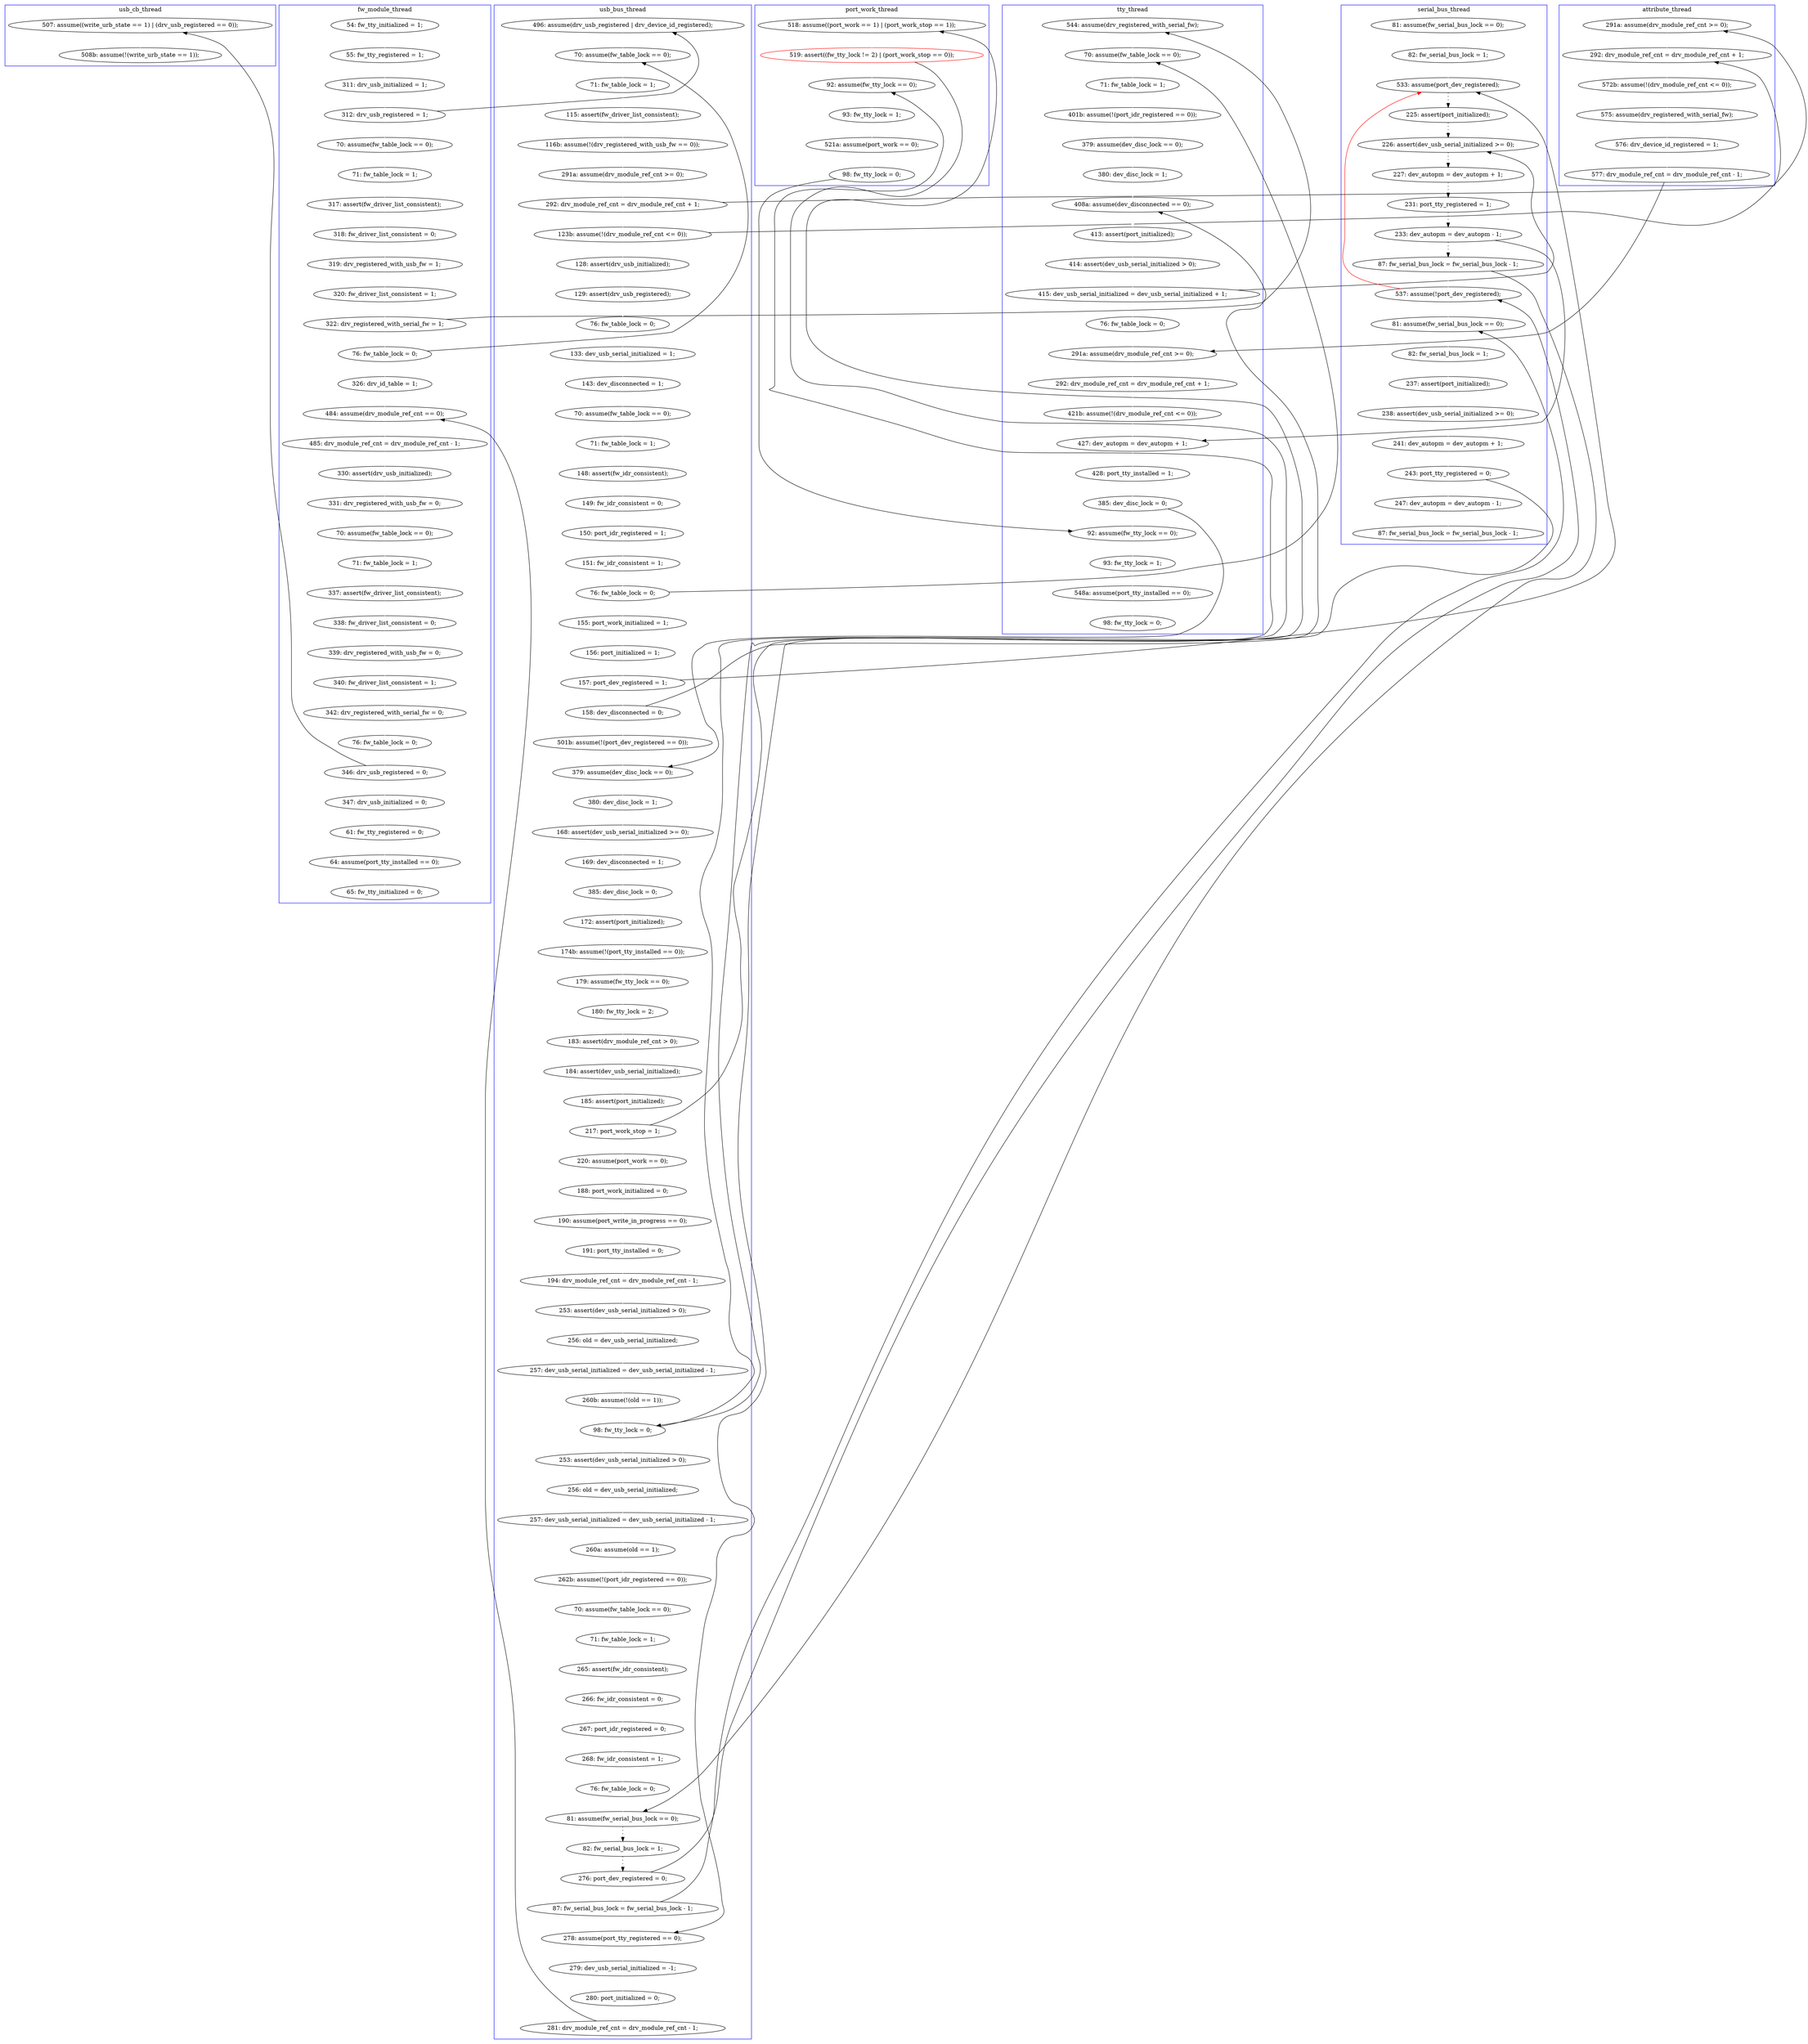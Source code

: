 digraph Counterexample {
	165 -> 167 [color = black, style = solid, constraint = false]
	76 -> 110 [color = black, style = solid, constraint = false]
	99 -> 100 [color = white, style = solid]
	296 -> 297 [color = black, style = solid, constraint = false]
	141 -> 156 [color = black, style = solid, constraint = false]
	131 -> 132 [color = black, style = solid, constraint = false]
	304 -> 308 [color = white, style = solid]
	76 -> 77 [color = white, style = solid]
	220 -> 232 [color = white, style = solid]
	122 -> 132 [color = white, style = solid]
	231 -> 242 [color = white, style = solid]
	303 -> 304 [color = white, style = solid]
	53 -> 55 [color = white, style = solid]
	115 -> 117 [color = white, style = solid]
	345 -> 346 [color = white, style = solid]
	354 -> 356 [color = white, style = solid]
	265 -> 266 [color = white, style = solid]
	194 -> 254 [color = white, style = solid]
	165 -> 171 [color = white, style = solid]
	228 -> 229 [color = white, style = solid]
	216 -> 217 [color = white, style = solid]
	61 -> 159 [color = white, style = solid]
	333 -> 334 [color = white, style = solid]
	269 -> 271 [color = white, style = solid]
	309 -> 310 [color = white, style = solid]
	222 -> 223 [color = white, style = solid]
	164 -> 167 [color = black, style = dotted]
	117 -> 177 [color = black, style = solid, constraint = false]
	167 -> 168 [color = black, style = dotted]
	61 -> 63 [color = black, style = solid, constraint = false]
	118 -> 121 [color = white, style = solid]
	44 -> 48 [color = white, style = solid]
	208 -> 209 [color = white, style = solid]
	337 -> 338 [color = white, style = solid]
	113 -> 114 [color = white, style = solid]
	137 -> 139 [color = white, style = solid]
	274 -> 275 [color = white, style = solid]
	72 -> 73 [color = white, style = solid]
	140 -> 142 [color = black, style = solid, constraint = false]
	301 -> 303 [color = black, style = solid, constraint = false]
	346 -> 347 [color = white, style = solid]
	49 -> 51 [color = white, style = solid]
	267 -> 269 [color = white, style = solid]
	73 -> 76 [color = white, style = solid]
	350 -> 353 [color = white, style = solid]
	301 -> 321 [color = white, style = solid]
	250 -> 253 [color = white, style = solid]
	171 -> 177 [color = white, style = solid]
	52 -> 53 [color = white, style = solid]
	209 -> 210 [color = white, style = solid]
	159 -> 329 [color = white, style = solid]
	142 -> 164 [color = black, style = dotted]
	177 -> 178 [color = white, style = solid]
	254 -> 255 [color = white, style = solid]
	200 -> 292 [color = black, style = solid, constraint = false]
	57 -> 122 [color = black, style = solid, constraint = false]
	308 -> 309 [color = white, style = solid]
	253 -> 254 [color = black, style = solid, constraint = false]
	196 -> 199 [color = white, style = solid]
	121 -> 123 [color = white, style = solid]
	55 -> 57 [color = white, style = solid]
	211 -> 212 [color = white, style = solid]
	51 -> 52 [color = white, style = solid]
	212 -> 213 [color = white, style = solid]
	353 -> 354 [color = black, style = solid, constraint = false]
	291 -> 328 [color = white, style = solid]
	277 -> 278 [color = white, style = solid]
	47 -> 63 [color = white, style = solid]
	140 -> 141 [color = white, style = solid]
	149 -> 150 [color = white, style = solid]
	246 -> 247 [color = white, style = solid]
	123 -> 131 [color = white, style = solid]
	182 -> 189 [color = white, style = solid]
	64 -> 66 [color = white, style = solid]
	367 -> 368 [color = white, style = solid]
	48 -> 49 [color = white, style = solid]
	93 -> 104 [color = white, style = solid]
	139 -> 140 [color = white, style = solid]
	109 -> 110 [color = white, style = solid]
	223 -> 227 [color = white, style = solid]
	204 -> 206 [color = white, style = solid]
	334 -> 337 [color = white, style = solid]
	104 -> 105 [color = white, style = solid]
	133 -> 138 [color = white, style = solid]
	296 -> 301 [color = white, style = solid]
	184 -> 200 [color = black, style = dotted]
	66 -> 68 [color = white, style = solid]
	283 -> 292 [color = white, style = solid]
	216 -> 220 [color = black, style = solid, constraint = false]
	206 -> 208 [color = white, style = solid]
	297 -> 142 [color = red, style = solid, constraint = false]
	168 -> 183 [color = black, style = dotted]
	322 -> 323 [color = white, style = solid]
	344 -> 345 [color = white, style = solid]
	232 -> 242 [color = black, style = solid, constraint = false]
	194 -> 195 [color = black, style = solid, constraint = false]
	280 -> 283 [color = white, style = solid]
	271 -> 274 [color = white, style = solid]
	146 -> 195 [color = white, style = solid]
	37 -> 38 [color = white, style = solid]
	219 -> 221 [color = white, style = solid]
	242 -> 246 [color = black, style = solid, constraint = false]
	292 -> 293 [color = black, style = dotted]
	329 -> 330 [color = white, style = solid]
	63 -> 64 [color = white, style = solid]
	278 -> 279 [color = white, style = solid]
	201 -> 204 [color = white, style = solid]
	38 -> 42 [color = white, style = solid]
	247 -> 250 [color = white, style = solid]
	83 -> 93 [color = white, style = solid]
	114 -> 115 [color = white, style = solid]
	323 -> 327 [color = white, style = solid]
	81 -> 83 [color = white, style = solid]
	275 -> 277 [color = white, style = solid]
	195 -> 196 [color = white, style = solid]
	330 -> 333 [color = white, style = solid]
	199 -> 201 [color = white, style = solid]
	232 -> 246 [color = white, style = solid]
	338 -> 342 [color = white, style = solid]
	229 -> 231 [color = white, style = solid]
	293 -> 296 [color = black, style = dotted]
	266 -> 267 [color = white, style = solid]
	184 -> 189 [color = black, style = solid, constraint = false]
	321 -> 322 [color = white, style = solid]
	183 -> 184 [color = black, style = dotted]
	310 -> 311 [color = white, style = solid]
	217 -> 219 [color = white, style = solid]
	200 -> 297 [color = white, style = solid]
	255 -> 291 [color = white, style = solid]
	156 -> 157 [color = white, style = solid]
	311 -> 321 [color = black, style = solid, constraint = false]
	279 -> 280 [color = white, style = solid]
	353 -> 359 [color = white, style = solid]
	150 -> 156 [color = white, style = solid]
	116 -> 118 [color = white, style = solid]
	132 -> 133 [color = white, style = solid]
	44 -> 47 [color = black, style = solid, constraint = false]
	297 -> 303 [color = white, style = solid]
	141 -> 146 [color = white, style = solid]
	100 -> 142 [color = white, style = solid]
	242 -> 265 [color = white, style = solid]
	68 -> 72 [color = white, style = solid]
	316 -> 320 [color = white, style = solid]
	157 -> 160 [color = white, style = solid]
	160 -> 165 [color = white, style = solid]
	178 -> 182 [color = white, style = solid]
	42 -> 44 [color = white, style = solid]
	189 -> 190 [color = white, style = solid]
	359 -> 365 [color = white, style = solid]
	138 -> 149 [color = white, style = solid]
	342 -> 344 [color = white, style = solid]
	311 -> 316 [color = white, style = solid]
	110 -> 113 [color = white, style = solid]
	78 -> 81 [color = white, style = solid]
	327 -> 329 [color = black, style = solid, constraint = false]
	365 -> 367 [color = white, style = solid]
	57 -> 61 [color = white, style = solid]
	105 -> 116 [color = white, style = solid]
	221 -> 222 [color = white, style = solid]
	131 -> 137 [color = white, style = solid]
	190 -> 194 [color = white, style = solid]
	213 -> 216 [color = white, style = solid]
	77 -> 78 [color = white, style = solid]
	227 -> 228 [color = white, style = solid]
	210 -> 211 [color = white, style = solid]
	73 -> 109 [color = black, style = solid, constraint = false]
	347 -> 350 [color = white, style = solid]
	subgraph cluster6 {
		label = usb_cb_thread
		color = blue
		356  [label = "508b: assume(!(write_urb_state == 1));"]
		354  [label = "507: assume((write_urb_state == 1) | (drv_usb_registered == 0));"]
	}
	subgraph cluster5 {
		label = attribute_thread
		color = blue
		109  [label = "291a: assume(drv_module_ref_cnt >= 0);"]
		114  [label = "575: assume(drv_registered_with_serial_fw);"]
		115  [label = "576: drv_device_id_registered = 1;"]
		113  [label = "572b: assume(!(drv_module_ref_cnt <= 0));"]
		110  [label = "292: drv_module_ref_cnt = drv_module_ref_cnt + 1;"]
		117  [label = "577: drv_module_ref_cnt = drv_module_ref_cnt - 1;"]
	}
	subgraph cluster3 {
		label = serial_bus_thread
		color = blue
		167  [label = "226: assert(dev_usb_serial_initialized >= 0);"]
		142  [label = "533: assume(port_dev_registered);"]
		164  [label = "225: assert(port_initialized);"]
		304  [label = "82: fw_serial_bus_lock = 1;"]
		310  [label = "241: dev_autopm = dev_autopm + 1;"]
		320  [label = "87: fw_serial_bus_lock = fw_serial_bus_lock - 1;"]
		316  [label = "247: dev_autopm = dev_autopm - 1;"]
		303  [label = "81: assume(fw_serial_bus_lock == 0);"]
		297  [label = "537: assume(!port_dev_registered);"]
		99  [label = "81: assume(fw_serial_bus_lock == 0);"]
		309  [label = "238: assert(dev_usb_serial_initialized >= 0);"]
		168  [label = "227: dev_autopm = dev_autopm + 1;"]
		311  [label = "243: port_tty_registered = 0;"]
		308  [label = "237: assert(port_initialized);"]
		183  [label = "231: port_tty_registered = 1;"]
		184  [label = "233: dev_autopm = dev_autopm - 1;"]
		200  [label = "87: fw_serial_bus_lock = fw_serial_bus_lock - 1;"]
		100  [label = "82: fw_serial_bus_lock = 1;"]
	}
	subgraph cluster7 {
		label = port_work_thread
		color = blue
		220  [label = "518: assume((port_work == 1) | (port_work_stop == 1));"]
		253  [label = "98: fw_tty_lock = 0;"]
		250  [label = "521a: assume(port_work == 0);"]
		247  [label = "93: fw_tty_lock = 1;"]
		232  [label = "519: assert((fw_tty_lock != 2) | (port_work_stop == 0));", color = red]
		246  [label = "92: assume(fw_tty_lock == 0);"]
	}
	subgraph cluster4 {
		label = tty_thread
		color = blue
		171  [label = "76: fw_table_lock = 0;"]
		138  [label = "401b: assume(!(port_idr_registered == 0));"]
		254  [label = "92: assume(fw_tty_lock == 0);"]
		156  [label = "408a: assume(dev_disconnected == 0);"]
		150  [label = "380: dev_disc_lock = 1;"]
		160  [label = "414: assert(dev_usb_serial_initialized > 0);"]
		255  [label = "93: fw_tty_lock = 1;"]
		328  [label = "98: fw_tty_lock = 0;"]
		194  [label = "385: dev_disc_lock = 0;"]
		189  [label = "427: dev_autopm = dev_autopm + 1;"]
		178  [label = "292: drv_module_ref_cnt = drv_module_ref_cnt + 1;"]
		133  [label = "71: fw_table_lock = 1;"]
		122  [label = "544: assume(drv_registered_with_serial_fw);"]
		132  [label = "70: assume(fw_table_lock == 0);"]
		182  [label = "421b: assume(!(drv_module_ref_cnt <= 0));"]
		177  [label = "291a: assume(drv_module_ref_cnt >= 0);"]
		157  [label = "413: assert(port_initialized);"]
		165  [label = "415: dev_usb_serial_initialized = dev_usb_serial_initialized + 1;"]
		149  [label = "379: assume(dev_disc_lock == 0);"]
		190  [label = "428: port_tty_installed = 1;"]
		291  [label = "548a: assume(port_tty_installed == 0);"]
	}
	subgraph cluster1 {
		label = fw_module_thread
		color = blue
		338  [label = "71: fw_table_lock = 1;"]
		55  [label = "320: fw_driver_list_consistent = 1;"]
		49  [label = "71: fw_table_lock = 1;"]
		346  [label = "340: fw_driver_list_consistent = 1;"]
		37  [label = "54: fw_tty_initialized = 1;"]
		342  [label = "337: assert(fw_driver_list_consistent);"]
		350  [label = "76: fw_table_lock = 0;"]
		159  [label = "326: drv_id_table = 1;"]
		52  [label = "318: fw_driver_list_consistent = 0;"]
		365  [label = "61: fw_tty_registered = 0;"]
		57  [label = "322: drv_registered_with_serial_fw = 1;"]
		51  [label = "317: assert(fw_driver_list_consistent);"]
		334  [label = "331: drv_registered_with_usb_fw = 0;"]
		333  [label = "330: assert(drv_usb_initialized);"]
		353  [label = "346: drv_usb_registered = 0;"]
		38  [label = "55: fw_tty_registered = 1;"]
		48  [label = "70: assume(fw_table_lock == 0);"]
		329  [label = "484: assume(drv_module_ref_cnt == 0);"]
		359  [label = "347: drv_usb_initialized = 0;"]
		345  [label = "339: drv_registered_with_usb_fw = 0;"]
		61  [label = "76: fw_table_lock = 0;"]
		42  [label = "311: drv_usb_initialized = 1;"]
		44  [label = "312: drv_usb_registered = 1;"]
		337  [label = "70: assume(fw_table_lock == 0);"]
		53  [label = "319: drv_registered_with_usb_fw = 1;"]
		367  [label = "64: assume(port_tty_installed == 0);"]
		368  [label = "65: fw_tty_initialized = 0;"]
		330  [label = "485: drv_module_ref_cnt = drv_module_ref_cnt - 1;"]
		347  [label = "342: drv_registered_with_serial_fw = 0;"]
		344  [label = "338: fw_driver_list_consistent = 0;"]
	}
	subgraph cluster2 {
		label = usb_bus_thread
		color = blue
		213  [label = "185: assert(port_initialized);"]
		121  [label = "150: port_idr_registered = 1;"]
		81  [label = "76: fw_table_lock = 0;"]
		199  [label = "168: assert(dev_usb_serial_initialized >= 0);"]
		83  [label = "133: dev_usb_serial_initialized = 1;"]
		204  [label = "385: dev_disc_lock = 0;"]
		219  [label = "188: port_work_initialized = 0;"]
		221  [label = "190: assume(port_write_in_progress == 0);"]
		211  [label = "183: assert(drv_module_ref_cnt > 0);"]
		210  [label = "180: fw_tty_lock = 2;"]
		323  [label = "280: port_initialized = 0;"]
		104  [label = "70: assume(fw_table_lock == 0);"]
		267  [label = "257: dev_usb_serial_initialized = dev_usb_serial_initialized - 1;"]
		216  [label = "217: port_work_stop = 1;"]
		322  [label = "279: dev_usb_serial_initialized = -1;"]
		105  [label = "71: fw_table_lock = 1;"]
		208  [label = "174b: assume(!(port_tty_installed == 0));"]
		72  [label = "291a: assume(drv_module_ref_cnt >= 0);"]
		118  [label = "149: fw_idr_consistent = 0;"]
		66  [label = "115: assert(fw_driver_list_consistent);"]
		77  [label = "128: assert(drv_usb_initialized);"]
		321  [label = "278: assume(port_tty_registered == 0);"]
		301  [label = "87: fw_serial_bus_lock = fw_serial_bus_lock - 1;"]
		242  [label = "98: fw_tty_lock = 0;"]
		76  [label = "123b: assume(!(drv_module_ref_cnt <= 0));"]
		265  [label = "253: assert(dev_usb_serial_initialized > 0);"]
		279  [label = "267: port_idr_registered = 0;"]
		296  [label = "276: port_dev_registered = 0;"]
		277  [label = "265: assert(fw_idr_consistent);"]
		222  [label = "191: port_tty_installed = 0;"]
		73  [label = "292: drv_module_ref_cnt = drv_module_ref_cnt + 1;"]
		64  [label = "71: fw_table_lock = 1;"]
		93  [label = "143: dev_disconnected = 1;"]
		201  [label = "169: dev_disconnected = 1;"]
		139  [label = "156: port_initialized = 1;"]
		227  [label = "253: assert(dev_usb_serial_initialized > 0);"]
		327  [label = "281: drv_module_ref_cnt = drv_module_ref_cnt - 1;"]
		47  [label = "496: assume(drv_usb_registered | drv_device_id_registered);"]
		266  [label = "256: old = dev_usb_serial_initialized;"]
		141  [label = "158: dev_disconnected = 0;"]
		131  [label = "76: fw_table_lock = 0;"]
		229  [label = "257: dev_usb_serial_initialized = dev_usb_serial_initialized - 1;"]
		231  [label = "260b: assume(!(old == 1));"]
		146  [label = "501b: assume(!(port_dev_registered == 0));"]
		78  [label = "129: assert(drv_usb_registered);"]
		293  [label = "82: fw_serial_bus_lock = 1;"]
		274  [label = "70: assume(fw_table_lock == 0);"]
		283  [label = "76: fw_table_lock = 0;"]
		206  [label = "172: assert(port_initialized);"]
		123  [label = "151: fw_idr_consistent = 1;"]
		269  [label = "260a: assume(old == 1);"]
		275  [label = "71: fw_table_lock = 1;"]
		209  [label = "179: assume(fw_tty_lock == 0);"]
		212  [label = "184: assert(dev_usb_serial_initialized);"]
		137  [label = "155: port_work_initialized = 1;"]
		228  [label = "256: old = dev_usb_serial_initialized;"]
		223  [label = "194: drv_module_ref_cnt = drv_module_ref_cnt - 1;"]
		292  [label = "81: assume(fw_serial_bus_lock == 0);"]
		68  [label = "116b: assume(!(drv_registered_with_usb_fw == 0));"]
		116  [label = "148: assert(fw_idr_consistent);"]
		140  [label = "157: port_dev_registered = 1;"]
		195  [label = "379: assume(dev_disc_lock == 0);"]
		63  [label = "70: assume(fw_table_lock == 0);"]
		196  [label = "380: dev_disc_lock = 1;"]
		217  [label = "220: assume(port_work == 0);"]
		271  [label = "262b: assume(!(port_idr_registered == 0));"]
		280  [label = "268: fw_idr_consistent = 1;"]
		278  [label = "266: fw_idr_consistent = 0;"]
	}
}